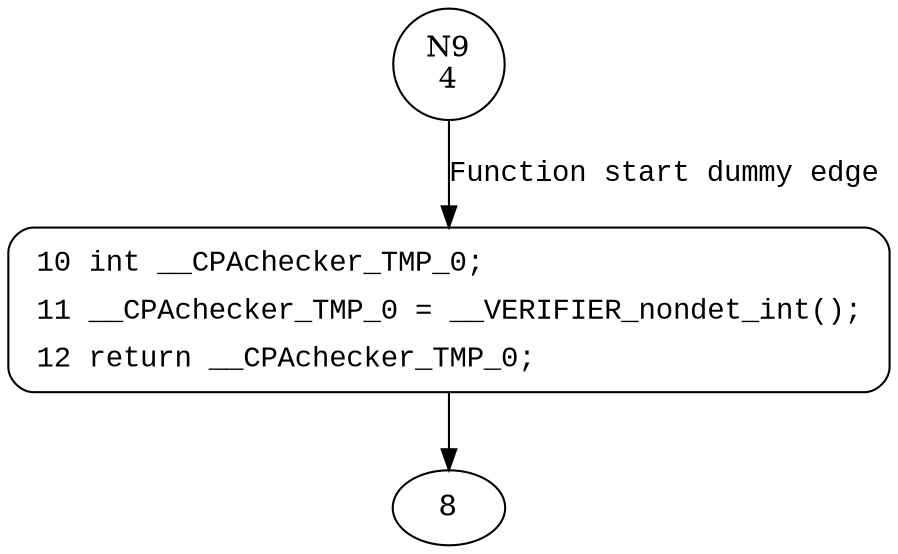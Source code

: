 digraph bar {
9 [shape="circle" label="N9\n4"]
10 [shape="circle" label="N10\n3"]
10 [style="filled,bold" penwidth="1" fillcolor="white" fontname="Courier New" shape="Mrecord" label=<<table border="0" cellborder="0" cellpadding="3" bgcolor="white"><tr><td align="right">10</td><td align="left">int __CPAchecker_TMP_0;</td></tr><tr><td align="right">11</td><td align="left">__CPAchecker_TMP_0 = __VERIFIER_nondet_int();</td></tr><tr><td align="right">12</td><td align="left">return __CPAchecker_TMP_0;</td></tr></table>>]
10 -> 8[label=""]
9 -> 10 [label="Function start dummy edge" fontname="Courier New"]
}